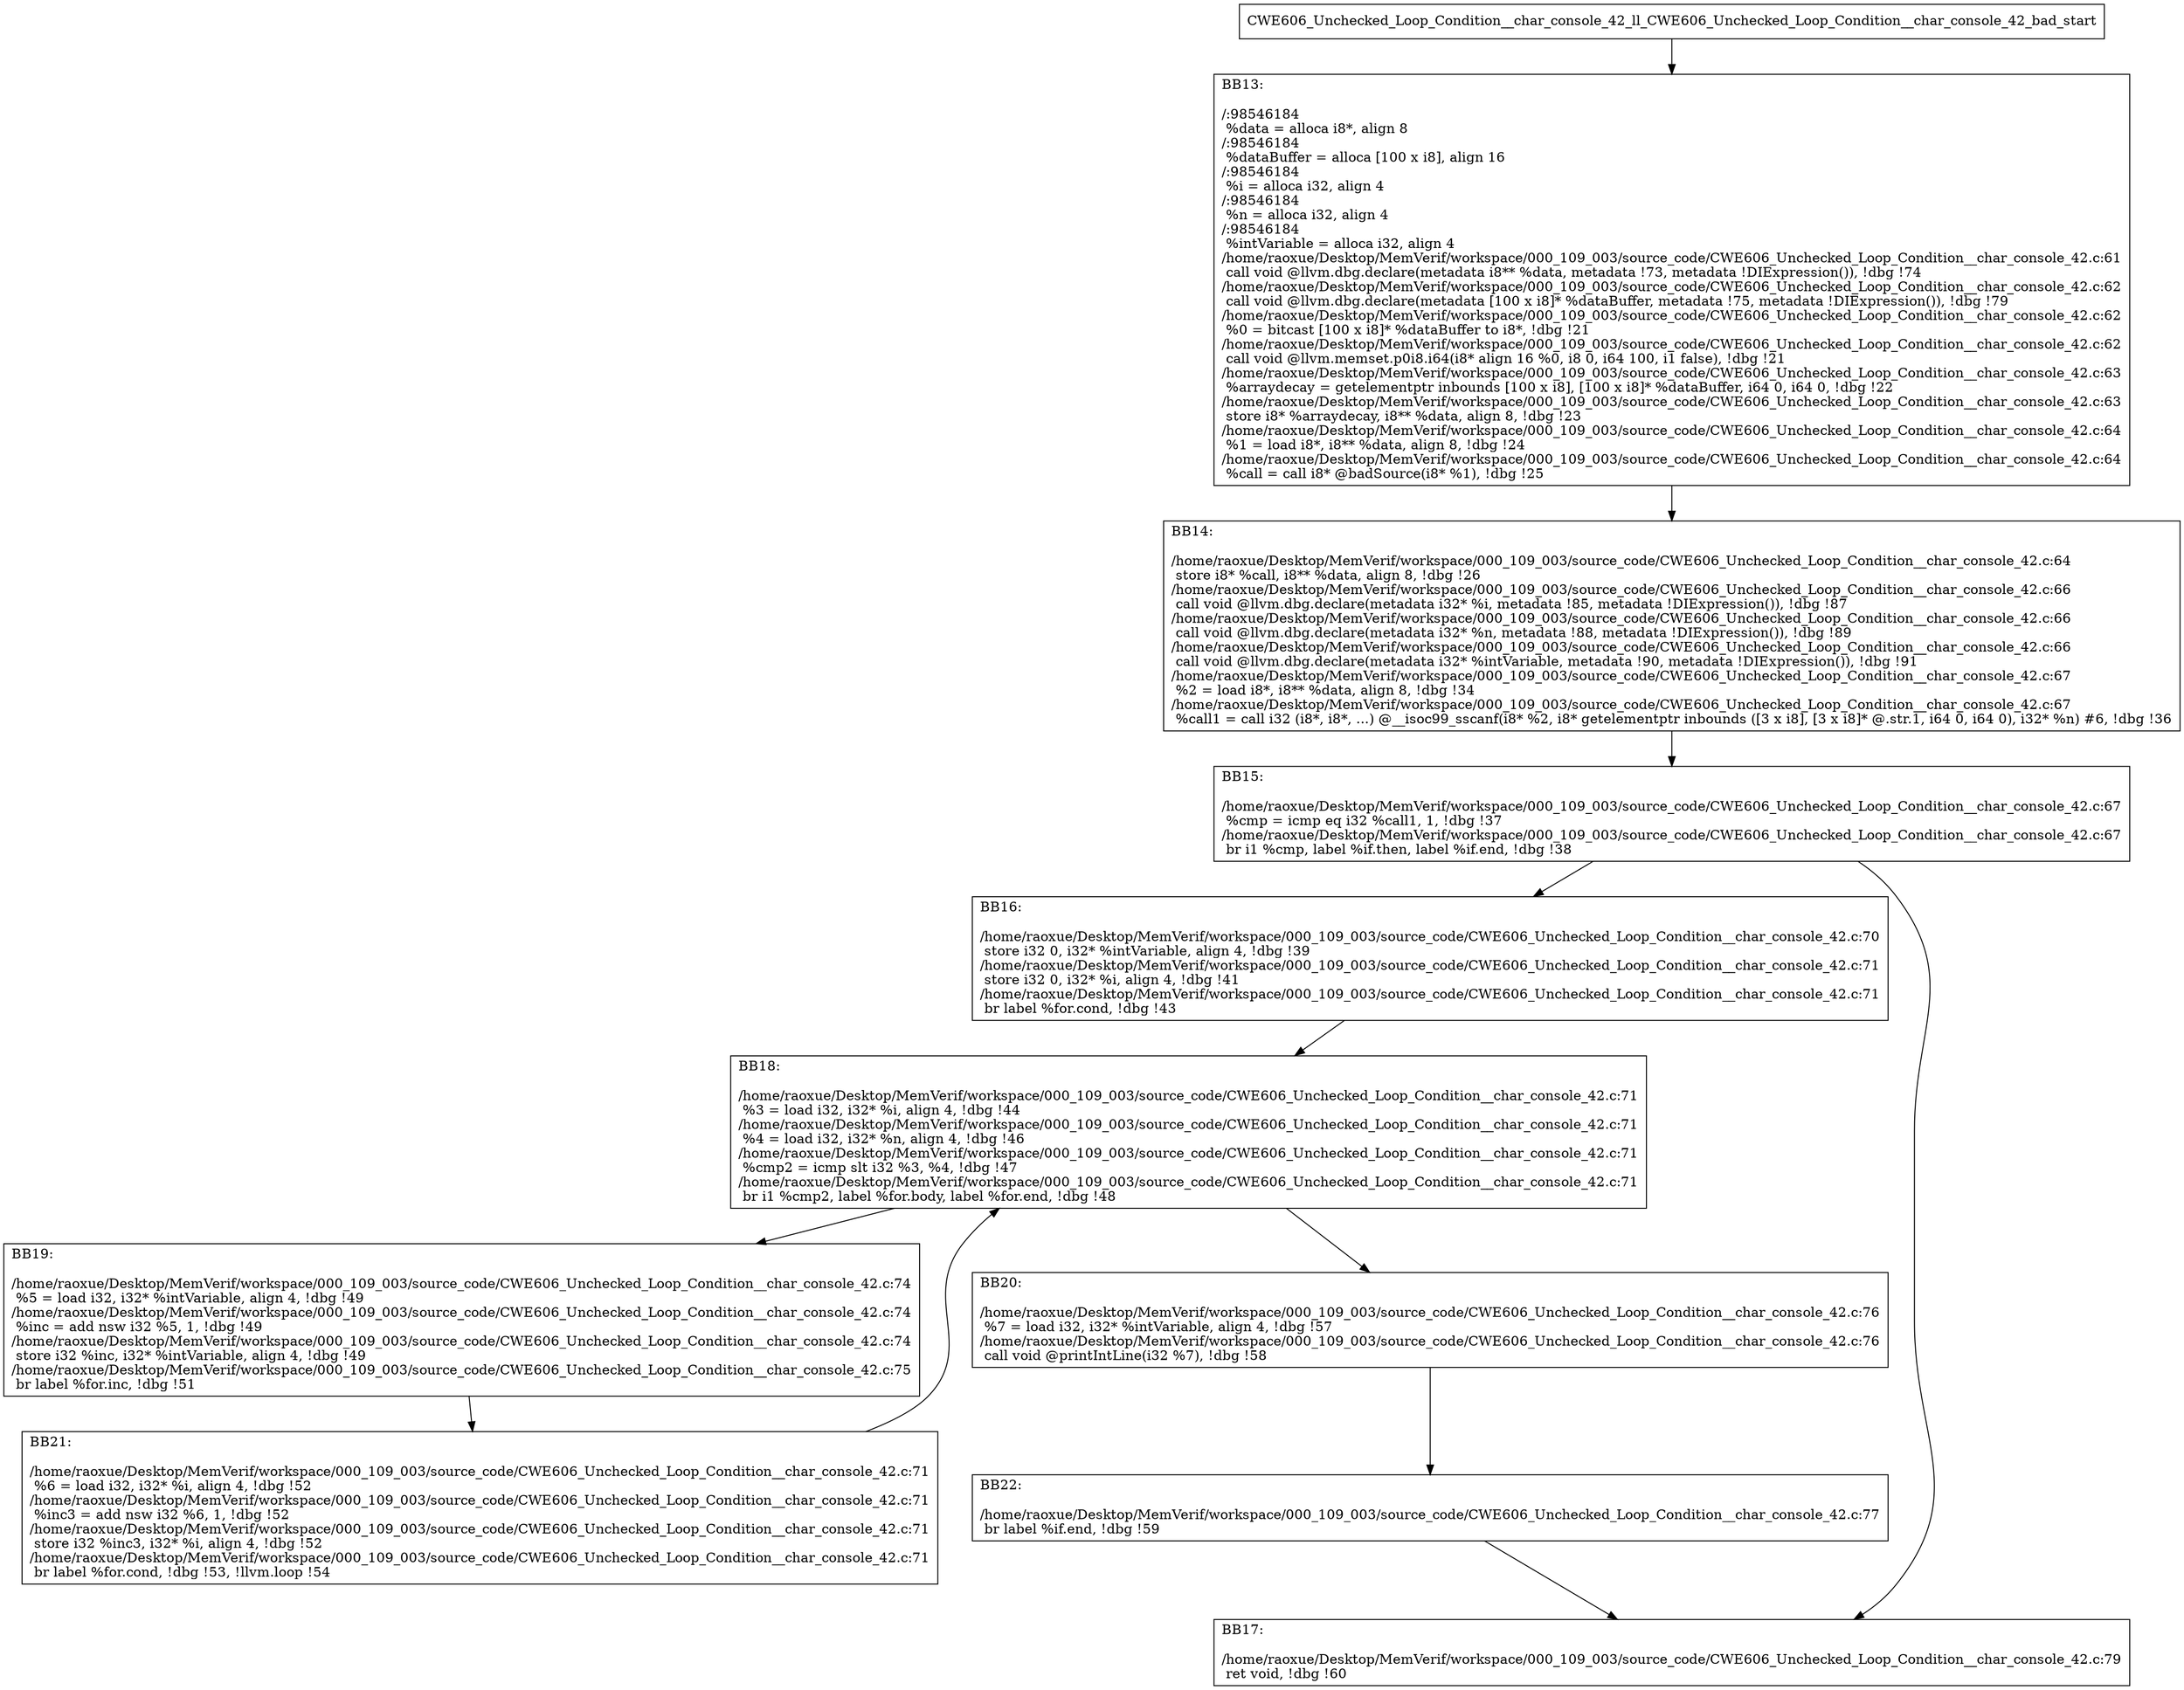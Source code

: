 digraph "CFG for'CWE606_Unchecked_Loop_Condition__char_console_42_ll_CWE606_Unchecked_Loop_Condition__char_console_42_bad' function" {
	BBCWE606_Unchecked_Loop_Condition__char_console_42_ll_CWE606_Unchecked_Loop_Condition__char_console_42_bad_start[shape=record,label="{CWE606_Unchecked_Loop_Condition__char_console_42_ll_CWE606_Unchecked_Loop_Condition__char_console_42_bad_start}"];
	BBCWE606_Unchecked_Loop_Condition__char_console_42_ll_CWE606_Unchecked_Loop_Condition__char_console_42_bad_start-> CWE606_Unchecked_Loop_Condition__char_console_42_ll_CWE606_Unchecked_Loop_Condition__char_console_42_badBB13;
	CWE606_Unchecked_Loop_Condition__char_console_42_ll_CWE606_Unchecked_Loop_Condition__char_console_42_badBB13 [shape=record, label="{BB13:\l\l/:98546184\l
  %data = alloca i8*, align 8\l
/:98546184\l
  %dataBuffer = alloca [100 x i8], align 16\l
/:98546184\l
  %i = alloca i32, align 4\l
/:98546184\l
  %n = alloca i32, align 4\l
/:98546184\l
  %intVariable = alloca i32, align 4\l
/home/raoxue/Desktop/MemVerif/workspace/000_109_003/source_code/CWE606_Unchecked_Loop_Condition__char_console_42.c:61\l
  call void @llvm.dbg.declare(metadata i8** %data, metadata !73, metadata !DIExpression()), !dbg !74\l
/home/raoxue/Desktop/MemVerif/workspace/000_109_003/source_code/CWE606_Unchecked_Loop_Condition__char_console_42.c:62\l
  call void @llvm.dbg.declare(metadata [100 x i8]* %dataBuffer, metadata !75, metadata !DIExpression()), !dbg !79\l
/home/raoxue/Desktop/MemVerif/workspace/000_109_003/source_code/CWE606_Unchecked_Loop_Condition__char_console_42.c:62\l
  %0 = bitcast [100 x i8]* %dataBuffer to i8*, !dbg !21\l
/home/raoxue/Desktop/MemVerif/workspace/000_109_003/source_code/CWE606_Unchecked_Loop_Condition__char_console_42.c:62\l
  call void @llvm.memset.p0i8.i64(i8* align 16 %0, i8 0, i64 100, i1 false), !dbg !21\l
/home/raoxue/Desktop/MemVerif/workspace/000_109_003/source_code/CWE606_Unchecked_Loop_Condition__char_console_42.c:63\l
  %arraydecay = getelementptr inbounds [100 x i8], [100 x i8]* %dataBuffer, i64 0, i64 0, !dbg !22\l
/home/raoxue/Desktop/MemVerif/workspace/000_109_003/source_code/CWE606_Unchecked_Loop_Condition__char_console_42.c:63\l
  store i8* %arraydecay, i8** %data, align 8, !dbg !23\l
/home/raoxue/Desktop/MemVerif/workspace/000_109_003/source_code/CWE606_Unchecked_Loop_Condition__char_console_42.c:64\l
  %1 = load i8*, i8** %data, align 8, !dbg !24\l
/home/raoxue/Desktop/MemVerif/workspace/000_109_003/source_code/CWE606_Unchecked_Loop_Condition__char_console_42.c:64\l
  %call = call i8* @badSource(i8* %1), !dbg !25\l
}"];
	CWE606_Unchecked_Loop_Condition__char_console_42_ll_CWE606_Unchecked_Loop_Condition__char_console_42_badBB13-> CWE606_Unchecked_Loop_Condition__char_console_42_ll_CWE606_Unchecked_Loop_Condition__char_console_42_badBB14;
	CWE606_Unchecked_Loop_Condition__char_console_42_ll_CWE606_Unchecked_Loop_Condition__char_console_42_badBB14 [shape=record, label="{BB14:\l\l/home/raoxue/Desktop/MemVerif/workspace/000_109_003/source_code/CWE606_Unchecked_Loop_Condition__char_console_42.c:64\l
  store i8* %call, i8** %data, align 8, !dbg !26\l
/home/raoxue/Desktop/MemVerif/workspace/000_109_003/source_code/CWE606_Unchecked_Loop_Condition__char_console_42.c:66\l
  call void @llvm.dbg.declare(metadata i32* %i, metadata !85, metadata !DIExpression()), !dbg !87\l
/home/raoxue/Desktop/MemVerif/workspace/000_109_003/source_code/CWE606_Unchecked_Loop_Condition__char_console_42.c:66\l
  call void @llvm.dbg.declare(metadata i32* %n, metadata !88, metadata !DIExpression()), !dbg !89\l
/home/raoxue/Desktop/MemVerif/workspace/000_109_003/source_code/CWE606_Unchecked_Loop_Condition__char_console_42.c:66\l
  call void @llvm.dbg.declare(metadata i32* %intVariable, metadata !90, metadata !DIExpression()), !dbg !91\l
/home/raoxue/Desktop/MemVerif/workspace/000_109_003/source_code/CWE606_Unchecked_Loop_Condition__char_console_42.c:67\l
  %2 = load i8*, i8** %data, align 8, !dbg !34\l
/home/raoxue/Desktop/MemVerif/workspace/000_109_003/source_code/CWE606_Unchecked_Loop_Condition__char_console_42.c:67\l
  %call1 = call i32 (i8*, i8*, ...) @__isoc99_sscanf(i8* %2, i8* getelementptr inbounds ([3 x i8], [3 x i8]* @.str.1, i64 0, i64 0), i32* %n) #6, !dbg !36\l
}"];
	CWE606_Unchecked_Loop_Condition__char_console_42_ll_CWE606_Unchecked_Loop_Condition__char_console_42_badBB14-> CWE606_Unchecked_Loop_Condition__char_console_42_ll_CWE606_Unchecked_Loop_Condition__char_console_42_badBB15;
	CWE606_Unchecked_Loop_Condition__char_console_42_ll_CWE606_Unchecked_Loop_Condition__char_console_42_badBB15 [shape=record, label="{BB15:\l\l/home/raoxue/Desktop/MemVerif/workspace/000_109_003/source_code/CWE606_Unchecked_Loop_Condition__char_console_42.c:67\l
  %cmp = icmp eq i32 %call1, 1, !dbg !37\l
/home/raoxue/Desktop/MemVerif/workspace/000_109_003/source_code/CWE606_Unchecked_Loop_Condition__char_console_42.c:67\l
  br i1 %cmp, label %if.then, label %if.end, !dbg !38\l
}"];
	CWE606_Unchecked_Loop_Condition__char_console_42_ll_CWE606_Unchecked_Loop_Condition__char_console_42_badBB15-> CWE606_Unchecked_Loop_Condition__char_console_42_ll_CWE606_Unchecked_Loop_Condition__char_console_42_badBB16;
	CWE606_Unchecked_Loop_Condition__char_console_42_ll_CWE606_Unchecked_Loop_Condition__char_console_42_badBB15-> CWE606_Unchecked_Loop_Condition__char_console_42_ll_CWE606_Unchecked_Loop_Condition__char_console_42_badBB17;
	CWE606_Unchecked_Loop_Condition__char_console_42_ll_CWE606_Unchecked_Loop_Condition__char_console_42_badBB16 [shape=record, label="{BB16:\l\l/home/raoxue/Desktop/MemVerif/workspace/000_109_003/source_code/CWE606_Unchecked_Loop_Condition__char_console_42.c:70\l
  store i32 0, i32* %intVariable, align 4, !dbg !39\l
/home/raoxue/Desktop/MemVerif/workspace/000_109_003/source_code/CWE606_Unchecked_Loop_Condition__char_console_42.c:71\l
  store i32 0, i32* %i, align 4, !dbg !41\l
/home/raoxue/Desktop/MemVerif/workspace/000_109_003/source_code/CWE606_Unchecked_Loop_Condition__char_console_42.c:71\l
  br label %for.cond, !dbg !43\l
}"];
	CWE606_Unchecked_Loop_Condition__char_console_42_ll_CWE606_Unchecked_Loop_Condition__char_console_42_badBB16-> CWE606_Unchecked_Loop_Condition__char_console_42_ll_CWE606_Unchecked_Loop_Condition__char_console_42_badBB18;
	CWE606_Unchecked_Loop_Condition__char_console_42_ll_CWE606_Unchecked_Loop_Condition__char_console_42_badBB18 [shape=record, label="{BB18:\l\l/home/raoxue/Desktop/MemVerif/workspace/000_109_003/source_code/CWE606_Unchecked_Loop_Condition__char_console_42.c:71\l
  %3 = load i32, i32* %i, align 4, !dbg !44\l
/home/raoxue/Desktop/MemVerif/workspace/000_109_003/source_code/CWE606_Unchecked_Loop_Condition__char_console_42.c:71\l
  %4 = load i32, i32* %n, align 4, !dbg !46\l
/home/raoxue/Desktop/MemVerif/workspace/000_109_003/source_code/CWE606_Unchecked_Loop_Condition__char_console_42.c:71\l
  %cmp2 = icmp slt i32 %3, %4, !dbg !47\l
/home/raoxue/Desktop/MemVerif/workspace/000_109_003/source_code/CWE606_Unchecked_Loop_Condition__char_console_42.c:71\l
  br i1 %cmp2, label %for.body, label %for.end, !dbg !48\l
}"];
	CWE606_Unchecked_Loop_Condition__char_console_42_ll_CWE606_Unchecked_Loop_Condition__char_console_42_badBB18-> CWE606_Unchecked_Loop_Condition__char_console_42_ll_CWE606_Unchecked_Loop_Condition__char_console_42_badBB19;
	CWE606_Unchecked_Loop_Condition__char_console_42_ll_CWE606_Unchecked_Loop_Condition__char_console_42_badBB18-> CWE606_Unchecked_Loop_Condition__char_console_42_ll_CWE606_Unchecked_Loop_Condition__char_console_42_badBB20;
	CWE606_Unchecked_Loop_Condition__char_console_42_ll_CWE606_Unchecked_Loop_Condition__char_console_42_badBB19 [shape=record, label="{BB19:\l\l/home/raoxue/Desktop/MemVerif/workspace/000_109_003/source_code/CWE606_Unchecked_Loop_Condition__char_console_42.c:74\l
  %5 = load i32, i32* %intVariable, align 4, !dbg !49\l
/home/raoxue/Desktop/MemVerif/workspace/000_109_003/source_code/CWE606_Unchecked_Loop_Condition__char_console_42.c:74\l
  %inc = add nsw i32 %5, 1, !dbg !49\l
/home/raoxue/Desktop/MemVerif/workspace/000_109_003/source_code/CWE606_Unchecked_Loop_Condition__char_console_42.c:74\l
  store i32 %inc, i32* %intVariable, align 4, !dbg !49\l
/home/raoxue/Desktop/MemVerif/workspace/000_109_003/source_code/CWE606_Unchecked_Loop_Condition__char_console_42.c:75\l
  br label %for.inc, !dbg !51\l
}"];
	CWE606_Unchecked_Loop_Condition__char_console_42_ll_CWE606_Unchecked_Loop_Condition__char_console_42_badBB19-> CWE606_Unchecked_Loop_Condition__char_console_42_ll_CWE606_Unchecked_Loop_Condition__char_console_42_badBB21;
	CWE606_Unchecked_Loop_Condition__char_console_42_ll_CWE606_Unchecked_Loop_Condition__char_console_42_badBB21 [shape=record, label="{BB21:\l\l/home/raoxue/Desktop/MemVerif/workspace/000_109_003/source_code/CWE606_Unchecked_Loop_Condition__char_console_42.c:71\l
  %6 = load i32, i32* %i, align 4, !dbg !52\l
/home/raoxue/Desktop/MemVerif/workspace/000_109_003/source_code/CWE606_Unchecked_Loop_Condition__char_console_42.c:71\l
  %inc3 = add nsw i32 %6, 1, !dbg !52\l
/home/raoxue/Desktop/MemVerif/workspace/000_109_003/source_code/CWE606_Unchecked_Loop_Condition__char_console_42.c:71\l
  store i32 %inc3, i32* %i, align 4, !dbg !52\l
/home/raoxue/Desktop/MemVerif/workspace/000_109_003/source_code/CWE606_Unchecked_Loop_Condition__char_console_42.c:71\l
  br label %for.cond, !dbg !53, !llvm.loop !54\l
}"];
	CWE606_Unchecked_Loop_Condition__char_console_42_ll_CWE606_Unchecked_Loop_Condition__char_console_42_badBB21-> CWE606_Unchecked_Loop_Condition__char_console_42_ll_CWE606_Unchecked_Loop_Condition__char_console_42_badBB18;
	CWE606_Unchecked_Loop_Condition__char_console_42_ll_CWE606_Unchecked_Loop_Condition__char_console_42_badBB20 [shape=record, label="{BB20:\l\l/home/raoxue/Desktop/MemVerif/workspace/000_109_003/source_code/CWE606_Unchecked_Loop_Condition__char_console_42.c:76\l
  %7 = load i32, i32* %intVariable, align 4, !dbg !57\l
/home/raoxue/Desktop/MemVerif/workspace/000_109_003/source_code/CWE606_Unchecked_Loop_Condition__char_console_42.c:76\l
  call void @printIntLine(i32 %7), !dbg !58\l
}"];
	CWE606_Unchecked_Loop_Condition__char_console_42_ll_CWE606_Unchecked_Loop_Condition__char_console_42_badBB20-> CWE606_Unchecked_Loop_Condition__char_console_42_ll_CWE606_Unchecked_Loop_Condition__char_console_42_badBB22;
	CWE606_Unchecked_Loop_Condition__char_console_42_ll_CWE606_Unchecked_Loop_Condition__char_console_42_badBB22 [shape=record, label="{BB22:\l\l/home/raoxue/Desktop/MemVerif/workspace/000_109_003/source_code/CWE606_Unchecked_Loop_Condition__char_console_42.c:77\l
  br label %if.end, !dbg !59\l
}"];
	CWE606_Unchecked_Loop_Condition__char_console_42_ll_CWE606_Unchecked_Loop_Condition__char_console_42_badBB22-> CWE606_Unchecked_Loop_Condition__char_console_42_ll_CWE606_Unchecked_Loop_Condition__char_console_42_badBB17;
	CWE606_Unchecked_Loop_Condition__char_console_42_ll_CWE606_Unchecked_Loop_Condition__char_console_42_badBB17 [shape=record, label="{BB17:\l\l/home/raoxue/Desktop/MemVerif/workspace/000_109_003/source_code/CWE606_Unchecked_Loop_Condition__char_console_42.c:79\l
  ret void, !dbg !60\l
}"];
}
